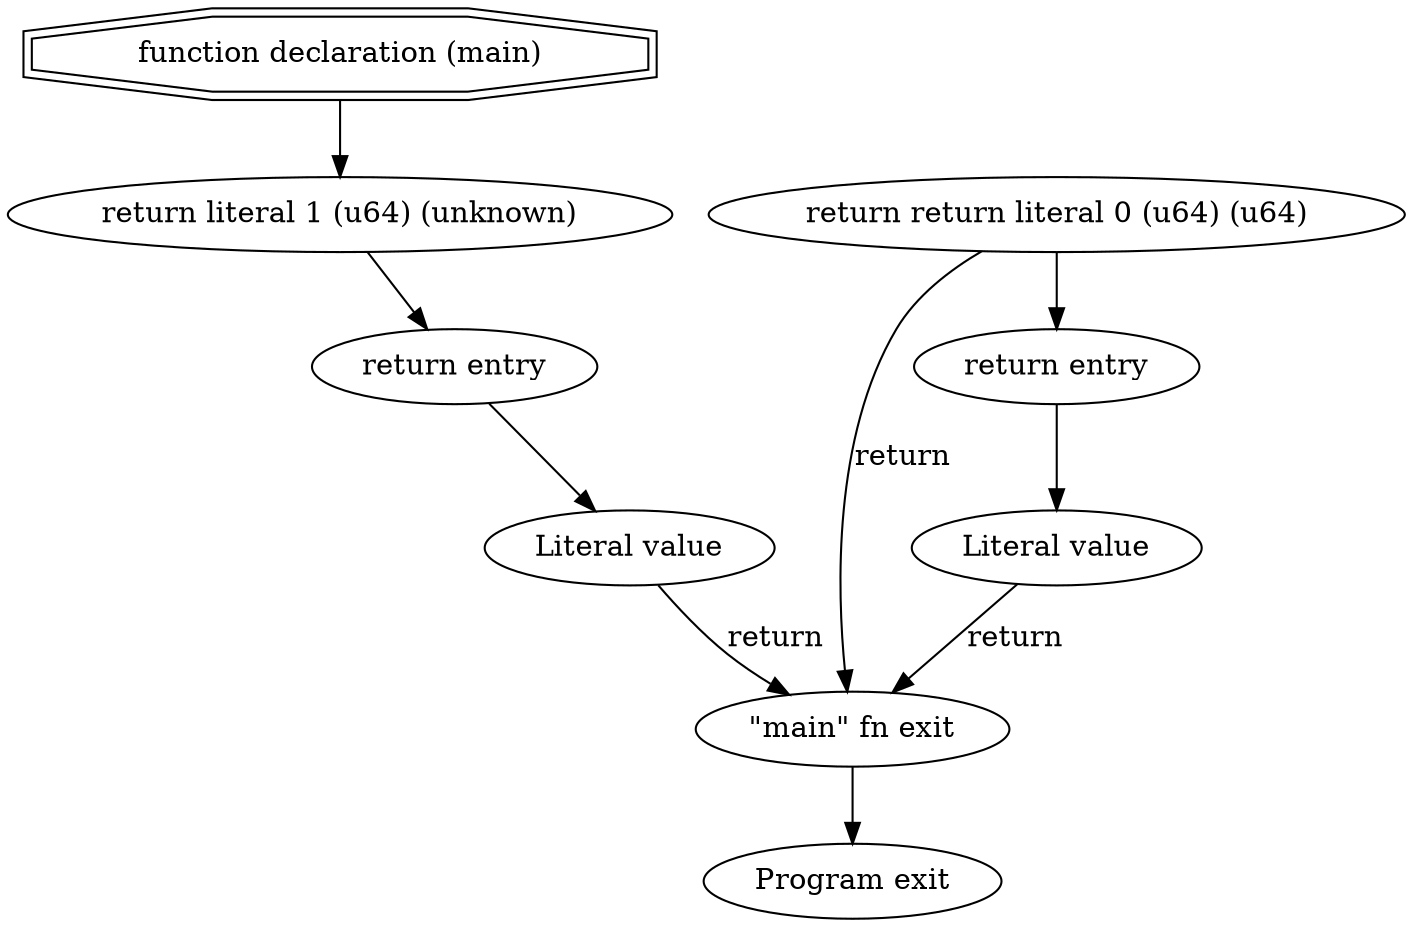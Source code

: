 digraph {
    0 [  label = "Program exit" ]
    1 [ shape=doubleoctagon label = "function declaration (main)" ]
    2 [  label = "\"main\" fn exit" ]
    3 [  label = "return literal 1 (u64) (unknown)" ]
    4 [  label = "return entry" ]
    5 [  label = "Literal value" ]
    6 [  label = "return return literal 0 (u64) (u64)" ]
    7 [  label = "return entry" ]
    8 [  label = "Literal value" ]
    1 -> 3 [ label = ""]
    3 -> 4 [ label = ""]
    4 -> 5 [ label = ""]
    5 -> 2 [ label = "return"]
    6 -> 7 [ label = ""]
    7 -> 8 [ label = ""]
    8 -> 2 [ label = "return"]
    6 -> 2 [ label = "return"]
    2 -> 0 [ label = ""]
}
